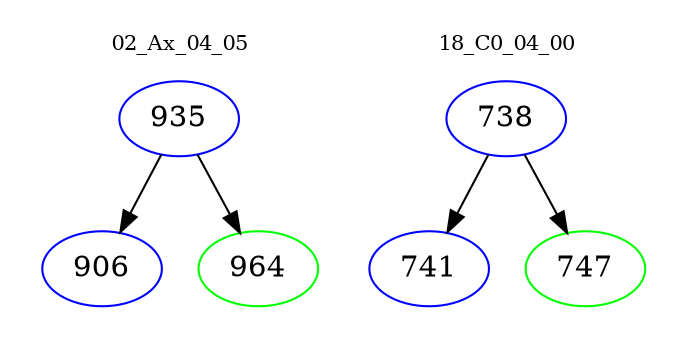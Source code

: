 digraph{
subgraph cluster_0 {
color = white
label = "02_Ax_04_05";
fontsize=10;
T0_935 [label="935", color="blue"]
T0_935 -> T0_906 [color="black"]
T0_906 [label="906", color="blue"]
T0_935 -> T0_964 [color="black"]
T0_964 [label="964", color="green"]
}
subgraph cluster_1 {
color = white
label = "18_C0_04_00";
fontsize=10;
T1_738 [label="738", color="blue"]
T1_738 -> T1_741 [color="black"]
T1_741 [label="741", color="blue"]
T1_738 -> T1_747 [color="black"]
T1_747 [label="747", color="green"]
}
}
